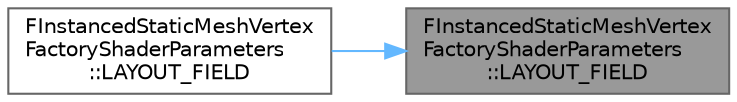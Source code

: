 digraph "FInstancedStaticMeshVertexFactoryShaderParameters::LAYOUT_FIELD"
{
 // INTERACTIVE_SVG=YES
 // LATEX_PDF_SIZE
  bgcolor="transparent";
  edge [fontname=Helvetica,fontsize=10,labelfontname=Helvetica,labelfontsize=10];
  node [fontname=Helvetica,fontsize=10,shape=box,height=0.2,width=0.4];
  rankdir="RL";
  Node1 [id="Node000001",label="FInstancedStaticMeshVertex\lFactoryShaderParameters\l::LAYOUT_FIELD",height=0.2,width=0.4,color="gray40", fillcolor="grey60", style="filled", fontcolor="black",tooltip=" "];
  Node1 -> Node2 [id="edge1_Node000001_Node000002",dir="back",color="steelblue1",style="solid",tooltip=" "];
  Node2 [id="Node000002",label="FInstancedStaticMeshVertex\lFactoryShaderParameters\l::LAYOUT_FIELD",height=0.2,width=0.4,color="grey40", fillcolor="white", style="filled",URL="$da/d8c/classFInstancedStaticMeshVertexFactoryShaderParameters.html#aa937245d4bc22bda044a69ecf80d2826",tooltip=" "];
}
